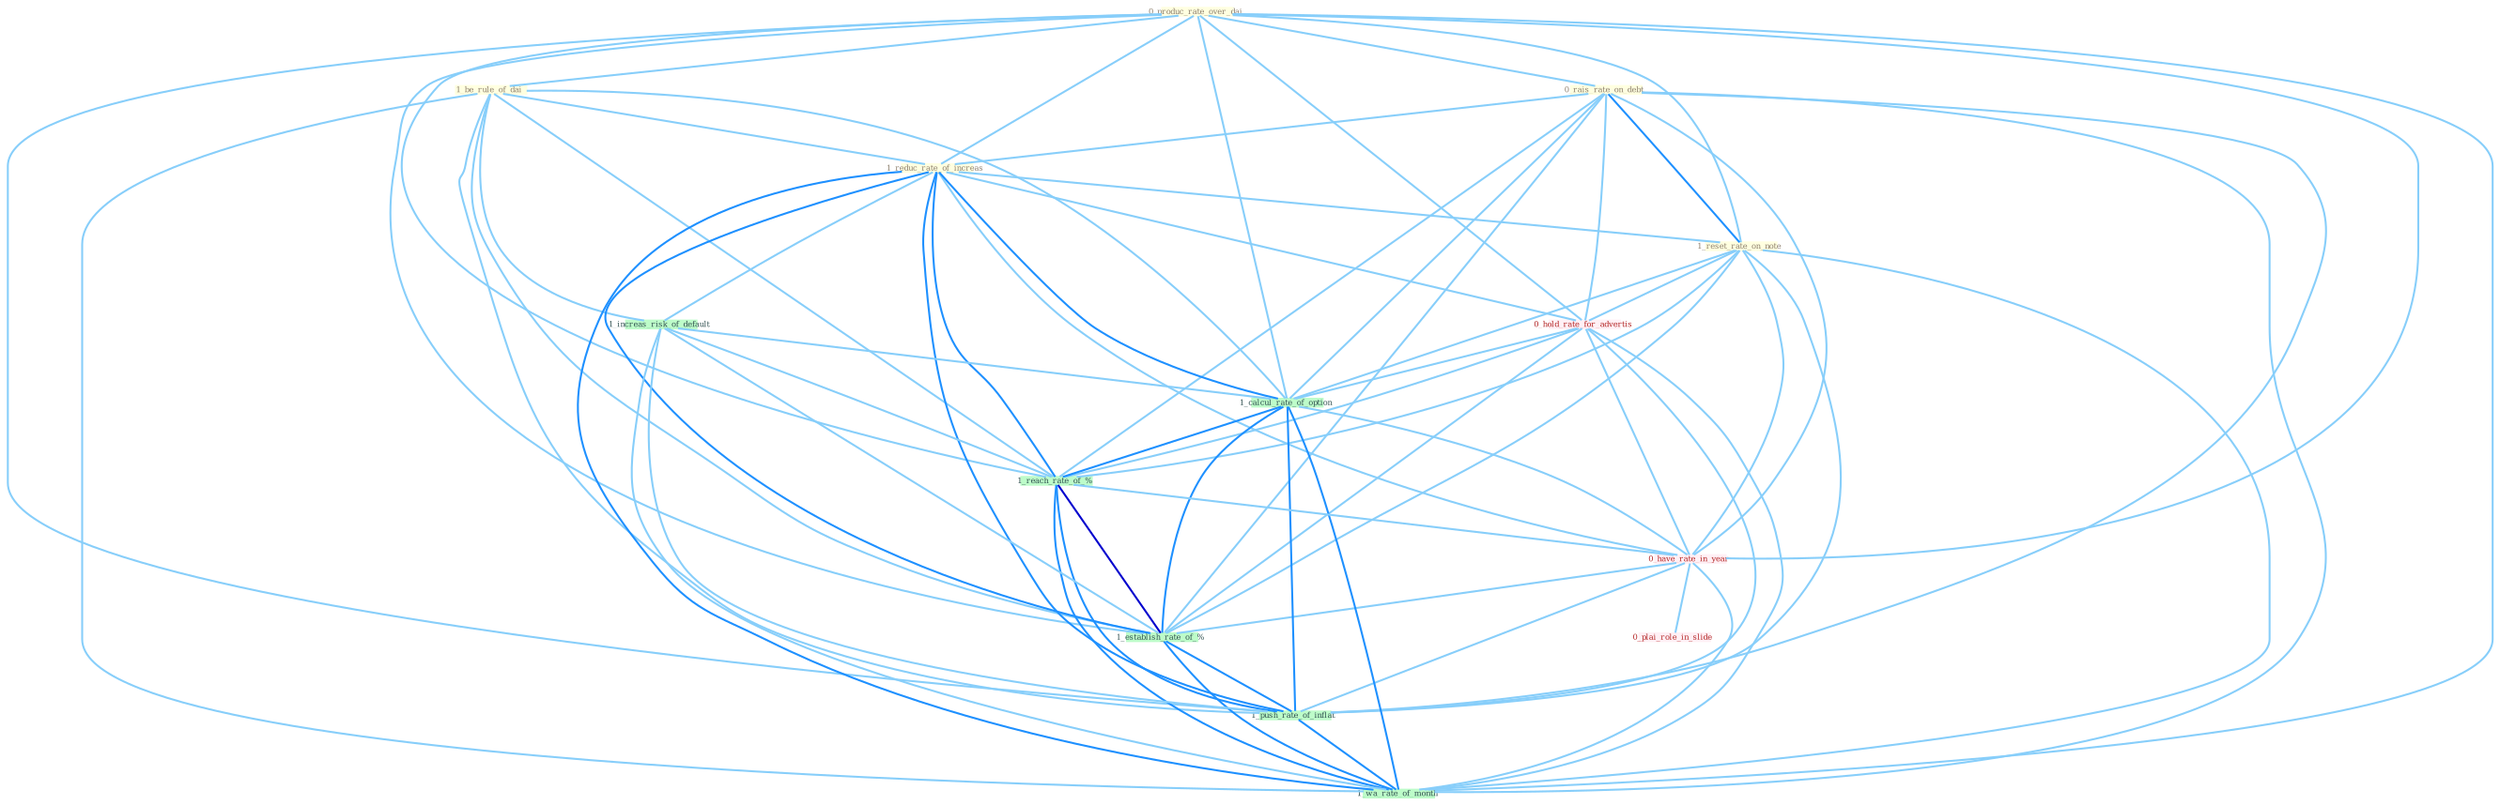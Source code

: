 Graph G{ 
    node
    [shape=polygon,style=filled,width=.5,height=.06,color="#BDFCC9",fixedsize=true,fontsize=4,
    fontcolor="#2f4f4f"];
    {node
    [color="#ffffe0", fontcolor="#8b7d6b"] "0_produc_rate_over_dai " "1_be_rule_of_dai " "0_rais_rate_on_debt " "1_reduc_rate_of_increas " "1_reset_rate_on_note "}
{node [color="#fff0f5", fontcolor="#b22222"] "0_hold_rate_for_advertis " "0_have_rate_in_year " "0_plai_role_in_slide "}
edge [color="#B0E2FF"];

	"0_produc_rate_over_dai " -- "1_be_rule_of_dai " [w="1", color="#87cefa" ];
	"0_produc_rate_over_dai " -- "0_rais_rate_on_debt " [w="1", color="#87cefa" ];
	"0_produc_rate_over_dai " -- "1_reduc_rate_of_increas " [w="1", color="#87cefa" ];
	"0_produc_rate_over_dai " -- "1_reset_rate_on_note " [w="1", color="#87cefa" ];
	"0_produc_rate_over_dai " -- "0_hold_rate_for_advertis " [w="1", color="#87cefa" ];
	"0_produc_rate_over_dai " -- "1_calcul_rate_of_option " [w="1", color="#87cefa" ];
	"0_produc_rate_over_dai " -- "1_reach_rate_of_% " [w="1", color="#87cefa" ];
	"0_produc_rate_over_dai " -- "0_have_rate_in_year " [w="1", color="#87cefa" ];
	"0_produc_rate_over_dai " -- "1_establish_rate_of_% " [w="1", color="#87cefa" ];
	"0_produc_rate_over_dai " -- "1_push_rate_of_inflat " [w="1", color="#87cefa" ];
	"0_produc_rate_over_dai " -- "1_wa_rate_of_month " [w="1", color="#87cefa" ];
	"1_be_rule_of_dai " -- "1_reduc_rate_of_increas " [w="1", color="#87cefa" ];
	"1_be_rule_of_dai " -- "1_increas_risk_of_default " [w="1", color="#87cefa" ];
	"1_be_rule_of_dai " -- "1_calcul_rate_of_option " [w="1", color="#87cefa" ];
	"1_be_rule_of_dai " -- "1_reach_rate_of_% " [w="1", color="#87cefa" ];
	"1_be_rule_of_dai " -- "1_establish_rate_of_% " [w="1", color="#87cefa" ];
	"1_be_rule_of_dai " -- "1_push_rate_of_inflat " [w="1", color="#87cefa" ];
	"1_be_rule_of_dai " -- "1_wa_rate_of_month " [w="1", color="#87cefa" ];
	"0_rais_rate_on_debt " -- "1_reduc_rate_of_increas " [w="1", color="#87cefa" ];
	"0_rais_rate_on_debt " -- "1_reset_rate_on_note " [w="2", color="#1e90ff" , len=0.8];
	"0_rais_rate_on_debt " -- "0_hold_rate_for_advertis " [w="1", color="#87cefa" ];
	"0_rais_rate_on_debt " -- "1_calcul_rate_of_option " [w="1", color="#87cefa" ];
	"0_rais_rate_on_debt " -- "1_reach_rate_of_% " [w="1", color="#87cefa" ];
	"0_rais_rate_on_debt " -- "0_have_rate_in_year " [w="1", color="#87cefa" ];
	"0_rais_rate_on_debt " -- "1_establish_rate_of_% " [w="1", color="#87cefa" ];
	"0_rais_rate_on_debt " -- "1_push_rate_of_inflat " [w="1", color="#87cefa" ];
	"0_rais_rate_on_debt " -- "1_wa_rate_of_month " [w="1", color="#87cefa" ];
	"1_reduc_rate_of_increas " -- "1_reset_rate_on_note " [w="1", color="#87cefa" ];
	"1_reduc_rate_of_increas " -- "1_increas_risk_of_default " [w="1", color="#87cefa" ];
	"1_reduc_rate_of_increas " -- "0_hold_rate_for_advertis " [w="1", color="#87cefa" ];
	"1_reduc_rate_of_increas " -- "1_calcul_rate_of_option " [w="2", color="#1e90ff" , len=0.8];
	"1_reduc_rate_of_increas " -- "1_reach_rate_of_% " [w="2", color="#1e90ff" , len=0.8];
	"1_reduc_rate_of_increas " -- "0_have_rate_in_year " [w="1", color="#87cefa" ];
	"1_reduc_rate_of_increas " -- "1_establish_rate_of_% " [w="2", color="#1e90ff" , len=0.8];
	"1_reduc_rate_of_increas " -- "1_push_rate_of_inflat " [w="2", color="#1e90ff" , len=0.8];
	"1_reduc_rate_of_increas " -- "1_wa_rate_of_month " [w="2", color="#1e90ff" , len=0.8];
	"1_reset_rate_on_note " -- "0_hold_rate_for_advertis " [w="1", color="#87cefa" ];
	"1_reset_rate_on_note " -- "1_calcul_rate_of_option " [w="1", color="#87cefa" ];
	"1_reset_rate_on_note " -- "1_reach_rate_of_% " [w="1", color="#87cefa" ];
	"1_reset_rate_on_note " -- "0_have_rate_in_year " [w="1", color="#87cefa" ];
	"1_reset_rate_on_note " -- "1_establish_rate_of_% " [w="1", color="#87cefa" ];
	"1_reset_rate_on_note " -- "1_push_rate_of_inflat " [w="1", color="#87cefa" ];
	"1_reset_rate_on_note " -- "1_wa_rate_of_month " [w="1", color="#87cefa" ];
	"1_increas_risk_of_default " -- "1_calcul_rate_of_option " [w="1", color="#87cefa" ];
	"1_increas_risk_of_default " -- "1_reach_rate_of_% " [w="1", color="#87cefa" ];
	"1_increas_risk_of_default " -- "1_establish_rate_of_% " [w="1", color="#87cefa" ];
	"1_increas_risk_of_default " -- "1_push_rate_of_inflat " [w="1", color="#87cefa" ];
	"1_increas_risk_of_default " -- "1_wa_rate_of_month " [w="1", color="#87cefa" ];
	"0_hold_rate_for_advertis " -- "1_calcul_rate_of_option " [w="1", color="#87cefa" ];
	"0_hold_rate_for_advertis " -- "1_reach_rate_of_% " [w="1", color="#87cefa" ];
	"0_hold_rate_for_advertis " -- "0_have_rate_in_year " [w="1", color="#87cefa" ];
	"0_hold_rate_for_advertis " -- "1_establish_rate_of_% " [w="1", color="#87cefa" ];
	"0_hold_rate_for_advertis " -- "1_push_rate_of_inflat " [w="1", color="#87cefa" ];
	"0_hold_rate_for_advertis " -- "1_wa_rate_of_month " [w="1", color="#87cefa" ];
	"1_calcul_rate_of_option " -- "1_reach_rate_of_% " [w="2", color="#1e90ff" , len=0.8];
	"1_calcul_rate_of_option " -- "0_have_rate_in_year " [w="1", color="#87cefa" ];
	"1_calcul_rate_of_option " -- "1_establish_rate_of_% " [w="2", color="#1e90ff" , len=0.8];
	"1_calcul_rate_of_option " -- "1_push_rate_of_inflat " [w="2", color="#1e90ff" , len=0.8];
	"1_calcul_rate_of_option " -- "1_wa_rate_of_month " [w="2", color="#1e90ff" , len=0.8];
	"1_reach_rate_of_% " -- "0_have_rate_in_year " [w="1", color="#87cefa" ];
	"1_reach_rate_of_% " -- "1_establish_rate_of_% " [w="3", color="#0000cd" , len=0.6];
	"1_reach_rate_of_% " -- "1_push_rate_of_inflat " [w="2", color="#1e90ff" , len=0.8];
	"1_reach_rate_of_% " -- "1_wa_rate_of_month " [w="2", color="#1e90ff" , len=0.8];
	"0_have_rate_in_year " -- "1_establish_rate_of_% " [w="1", color="#87cefa" ];
	"0_have_rate_in_year " -- "0_plai_role_in_slide " [w="1", color="#87cefa" ];
	"0_have_rate_in_year " -- "1_push_rate_of_inflat " [w="1", color="#87cefa" ];
	"0_have_rate_in_year " -- "1_wa_rate_of_month " [w="1", color="#87cefa" ];
	"1_establish_rate_of_% " -- "1_push_rate_of_inflat " [w="2", color="#1e90ff" , len=0.8];
	"1_establish_rate_of_% " -- "1_wa_rate_of_month " [w="2", color="#1e90ff" , len=0.8];
	"1_push_rate_of_inflat " -- "1_wa_rate_of_month " [w="2", color="#1e90ff" , len=0.8];
}